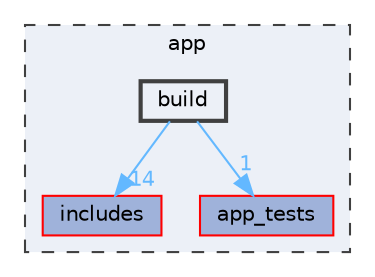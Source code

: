 digraph "app/build"
{
 // LATEX_PDF_SIZE
  bgcolor="transparent";
  edge [fontname=Helvetica,fontsize=10,labelfontname=Helvetica,labelfontsize=10];
  node [fontname=Helvetica,fontsize=10,shape=box,height=0.2,width=0.4];
  compound=true
  subgraph clusterdir_d422163b96683743ed3963d4aac17747 {
    graph [ bgcolor="#ecf0f7", pencolor="grey25", label="app", fontname=Helvetica,fontsize=10 style="filled,dashed", URL="dir_d422163b96683743ed3963d4aac17747.html",tooltip=""]
  dir_1c5c03227cca0102ee47bee331c2b55d [label="includes", fillcolor="#9fb2da", color="red", style="filled", URL="dir_1c5c03227cca0102ee47bee331c2b55d.html",tooltip=""];
  dir_233f5a9e11cb958617720b9aa5e796d9 [label="app_tests", fillcolor="#9fb2da", color="red", style="filled", URL="dir_233f5a9e11cb958617720b9aa5e796d9.html",tooltip=""];
  dir_a33ac1ae0454e588808c82e859e6db1a [label="build", fillcolor="#ecf0f7", color="grey25", style="filled,bold", URL="dir_a33ac1ae0454e588808c82e859e6db1a.html",tooltip=""];
  }
  dir_a33ac1ae0454e588808c82e859e6db1a->dir_1c5c03227cca0102ee47bee331c2b55d [headlabel="14", labeldistance=1.5 headhref="dir_000002_000016.html" href="dir_000002_000016.html" color="steelblue1" fontcolor="steelblue1"];
  dir_a33ac1ae0454e588808c82e859e6db1a->dir_233f5a9e11cb958617720b9aa5e796d9 [headlabel="1", labeldistance=1.5 headhref="dir_000002_000001.html" href="dir_000002_000001.html" color="steelblue1" fontcolor="steelblue1"];
}
